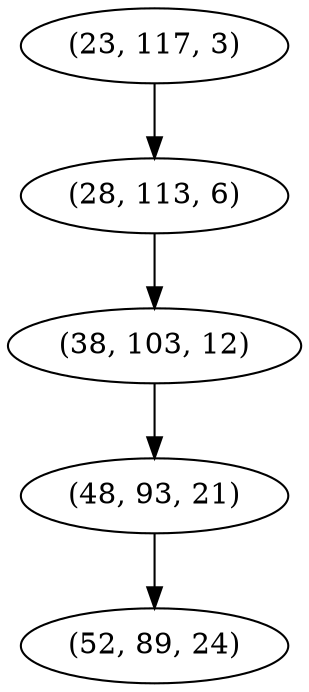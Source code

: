 digraph tree {
    "(23, 117, 3)";
    "(28, 113, 6)";
    "(38, 103, 12)";
    "(48, 93, 21)";
    "(52, 89, 24)";
    "(23, 117, 3)" -> "(28, 113, 6)";
    "(28, 113, 6)" -> "(38, 103, 12)";
    "(38, 103, 12)" -> "(48, 93, 21)";
    "(48, 93, 21)" -> "(52, 89, 24)";
}
